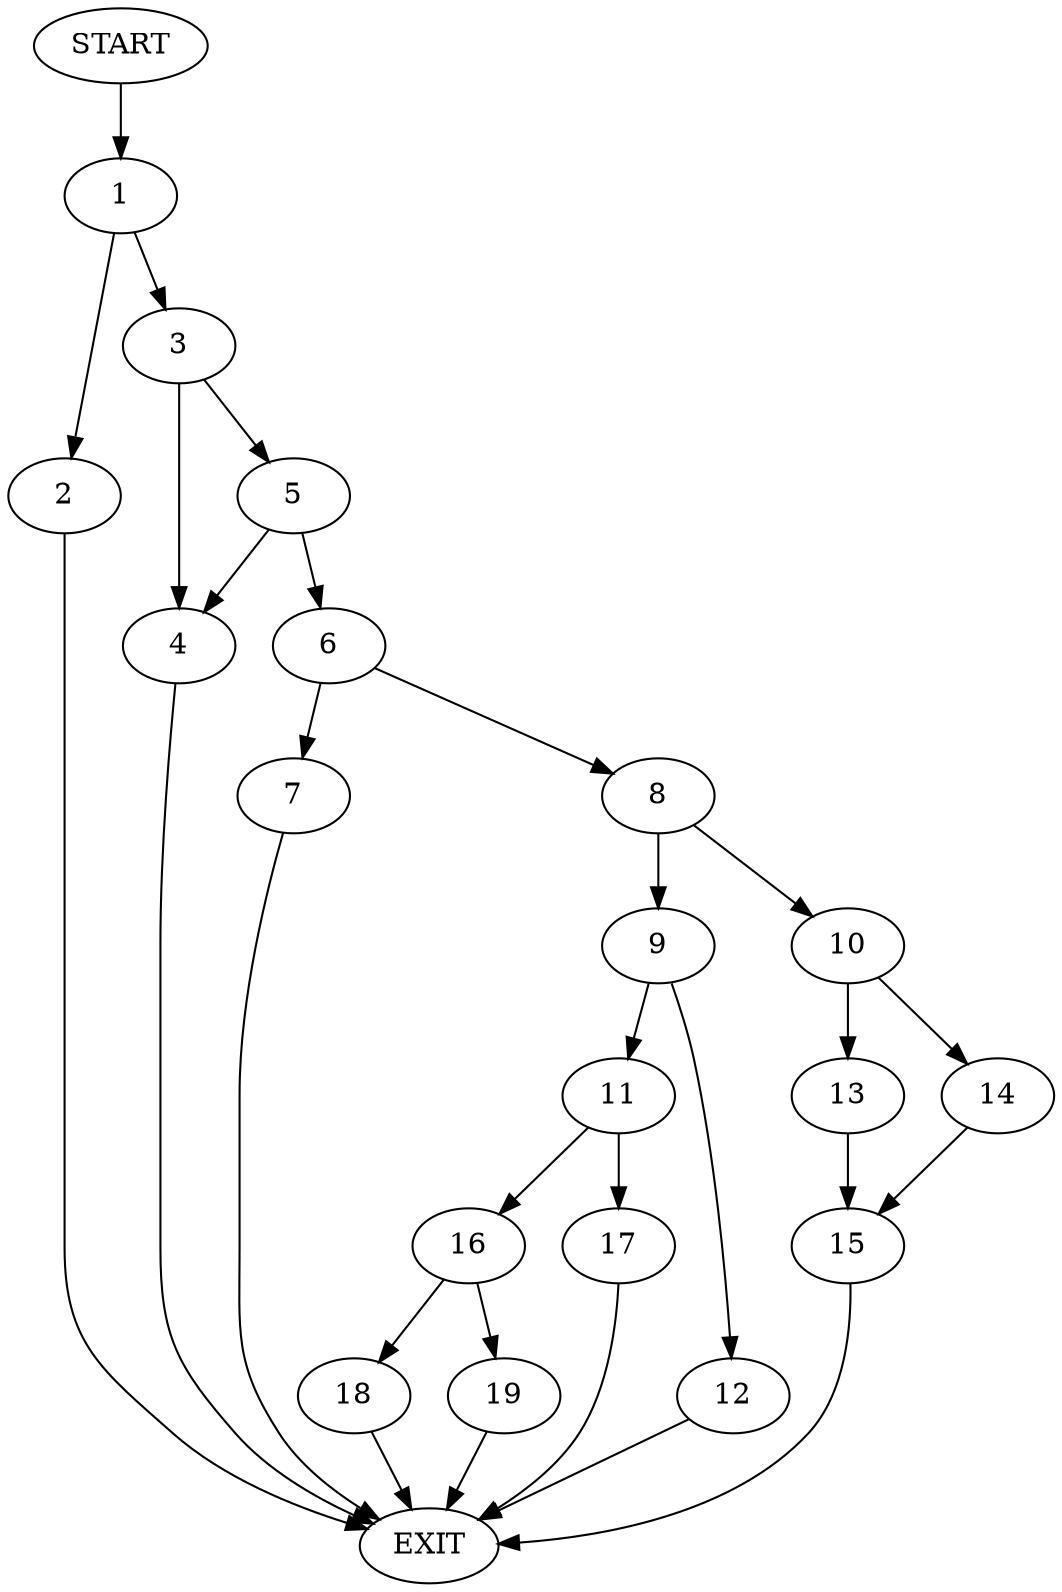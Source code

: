 digraph {
0 [label="START"]
20 [label="EXIT"]
0 -> 1
1 -> 2
1 -> 3
2 -> 20
3 -> 4
3 -> 5
5 -> 6
5 -> 4
4 -> 20
6 -> 7
6 -> 8
7 -> 20
8 -> 9
8 -> 10
9 -> 11
9 -> 12
10 -> 13
10 -> 14
14 -> 15
13 -> 15
15 -> 20
12 -> 20
11 -> 16
11 -> 17
17 -> 20
16 -> 18
16 -> 19
19 -> 20
18 -> 20
}
